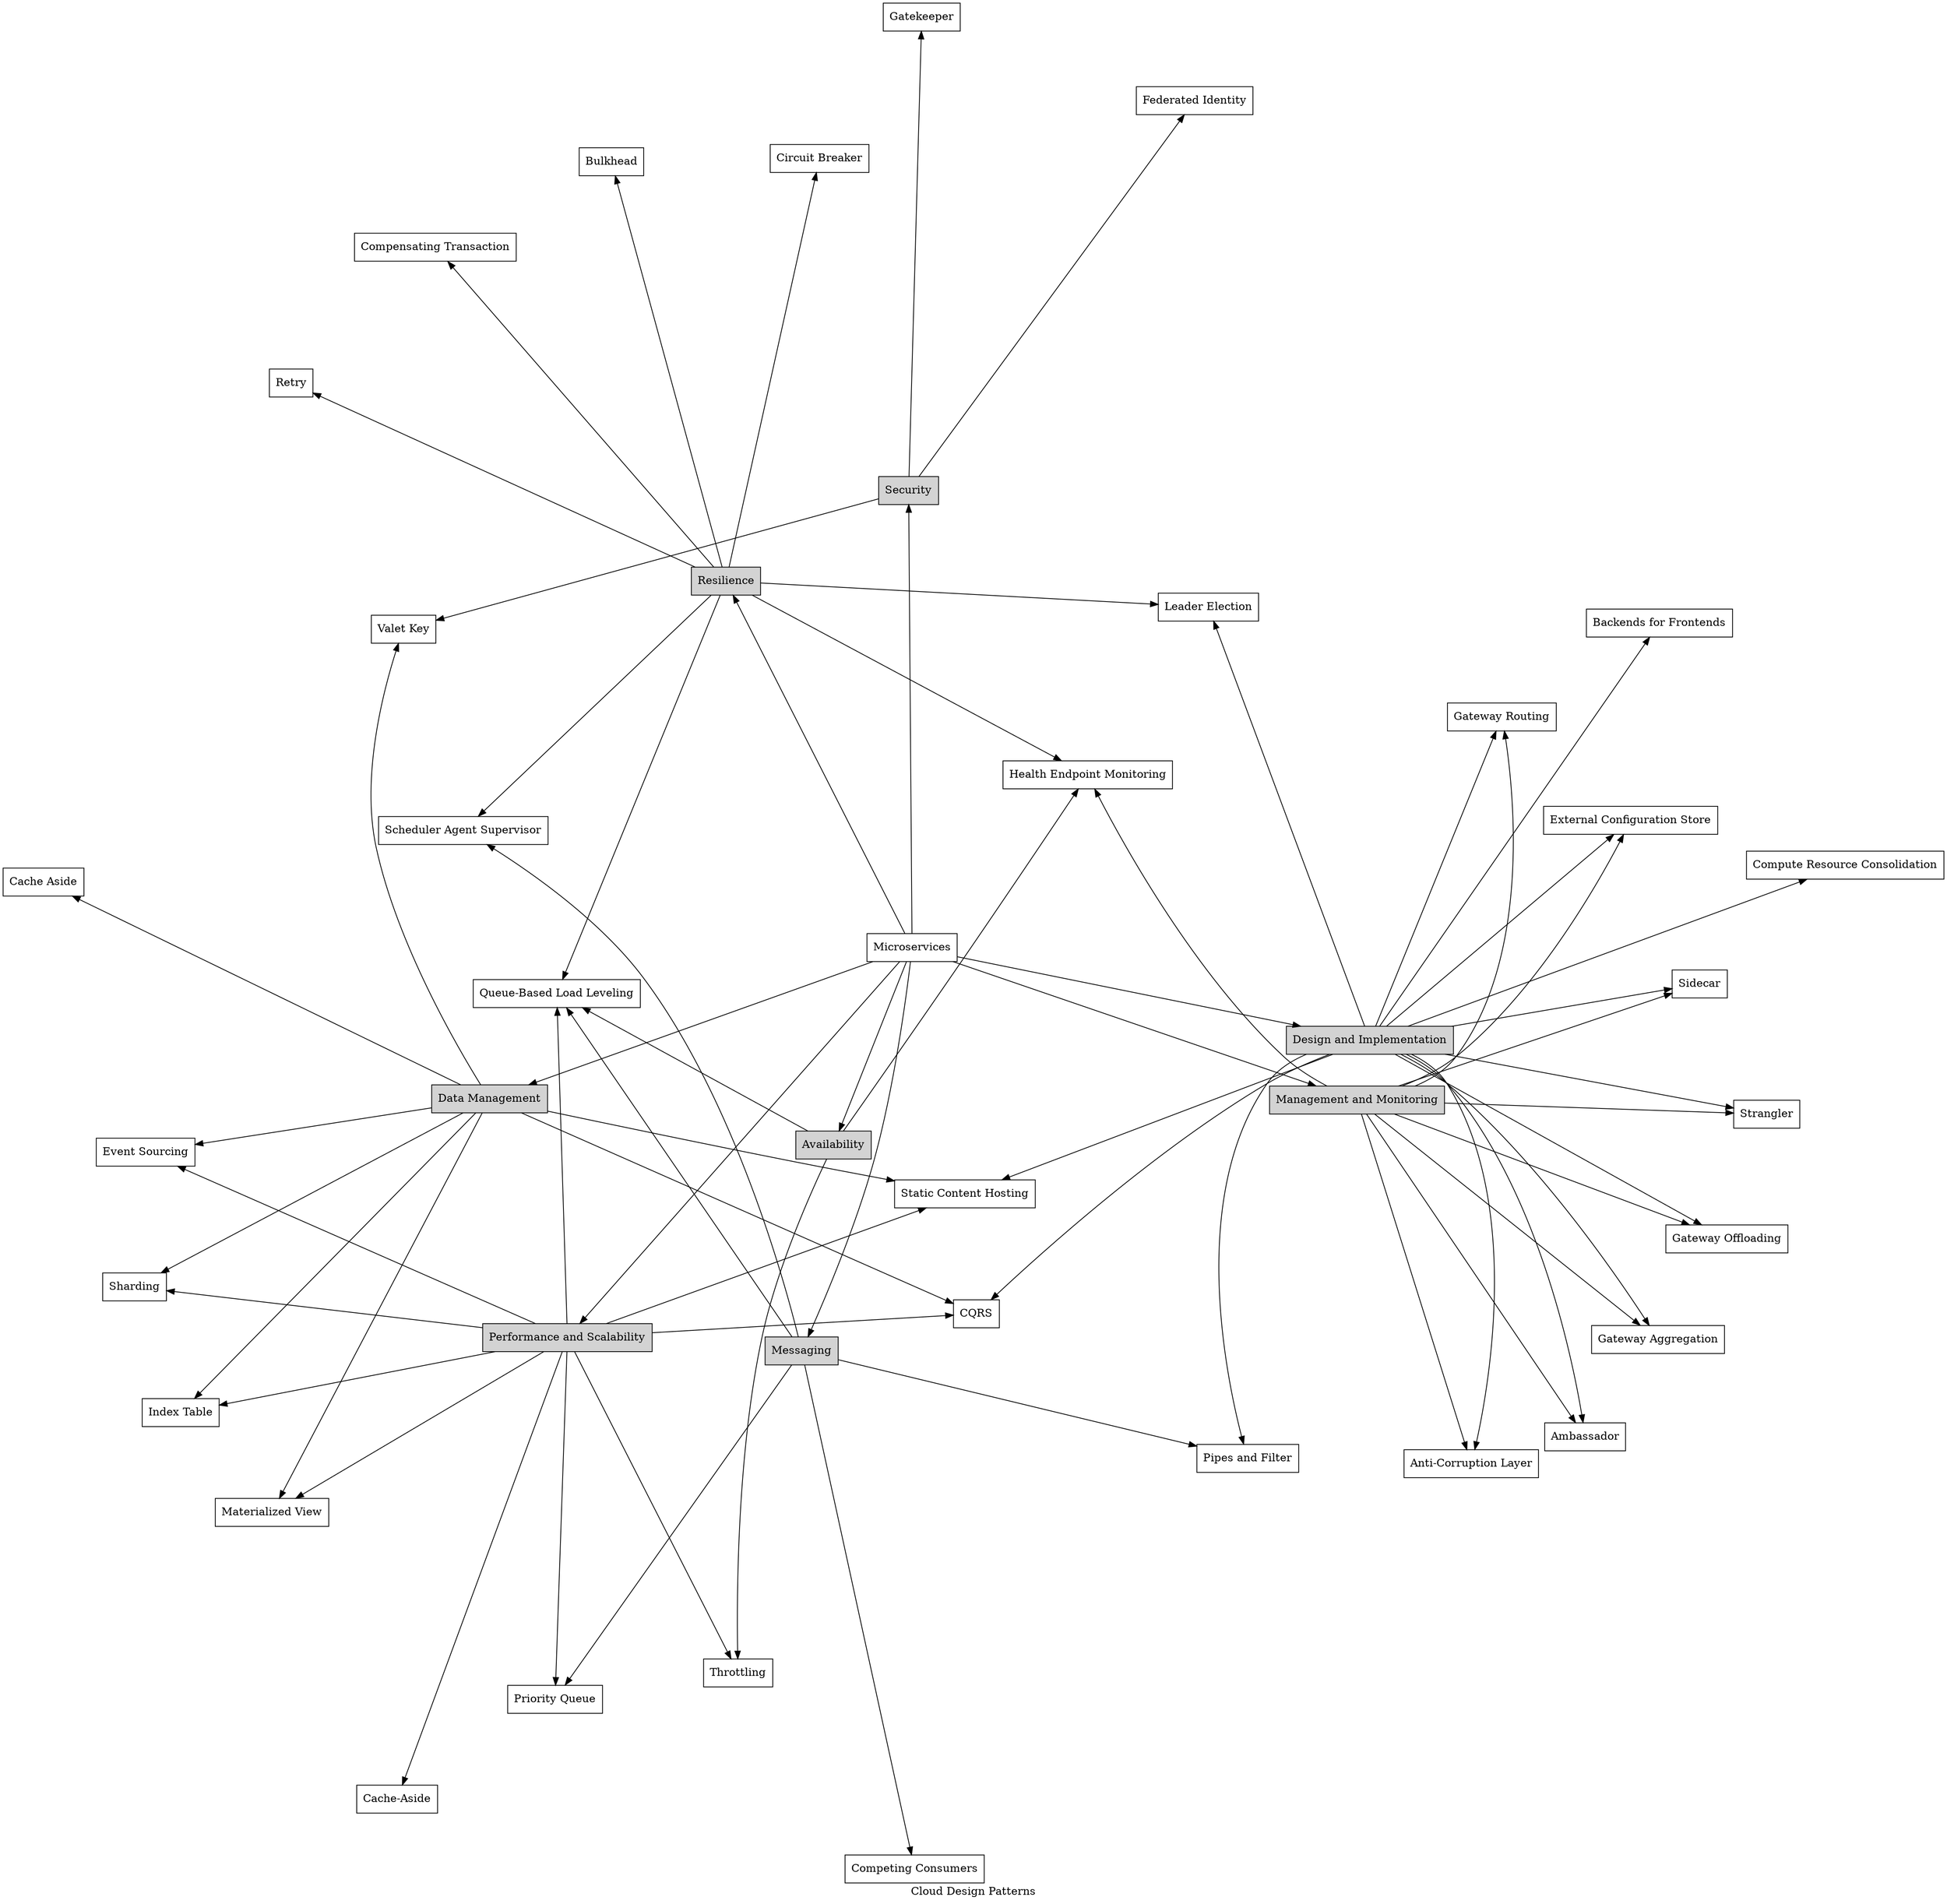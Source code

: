 digraph G {
  label = "Cloud Design Patterns"
  node [shape = box]
  layout="neato"
  overlap = scale
  splines = true 
  ratio=fill

  patt1 [label = Availability, style = filled]
  patt2 [label = "Data Management", style = filled]
  patt3 [label = "Design and Implementation", style = filled]
  patt4 [label = Messaging, style = filled]
  patt5 [label = "Management and Monitoring", style = filled]
  patt6 [label = "Performance and Scalability", style = filled]
  patt7 [label = Resilience, style = filled]
  patt8 [label = Security, style = filled]

  Microservices -> {patt1; patt2; patt3; patt4; patt5; patt6; patt7; patt8}

  patt1 -> {"Health Endpoint Monitoring";"Queue-Based Load Leveling"; Throttling}
  patt2 -> {"Cache Aside"; CQRS; "Event Sourcing"; "Index Table"; "Materialized View"; Sharding; "Static Content Hosting"; "Valet Key"}
  patt3 -> {Ambassador; "Anti-Corruption Layer"; "Backends for Frontends"; CQRS; "Compute Resource Consolidation"; "External Configuration Store"; "Gateway Aggregation"; "Gateway Offloading"; "Gateway Routing"; "Leader Election"; "Pipes and Filter"; Sidecar; "Static Content Hosting"; Strangler}
  patt4 -> {"Competing Consumers"; "Pipes and Filter"; "Priority Queue"; "Queue-Based Load Leveling"; "Scheduler Agent Supervisor"}
  patt5 -> {Ambassador; "Anti-Corruption Layer"; "External Configuration Store"; "Gateway Aggregation"; "Gateway Offloading"; "Gateway Routing"; "Health Endpoint Monitoring"; Sidecar; Strangler}
  patt6 -> {"Cache-Aside"; CQRS; "Event Sourcing"; "Index Table"; "Materialized View"; "Priority Queue"; "Queue-Based Load Leveling"; Sharding; "Static Content Hosting"; Throttling}
  patt7 -> {Bulkhead; "Circuit Breaker"; "Compensating Transaction"; "Health Endpoint Monitoring"; "Leader Election"; "Queue-Based Load Leveling"; Retry; "Scheduler Agent Supervisor"}
  patt8 -> {"Federated Identity"; Gatekeeper; "Valet Key"}
}
